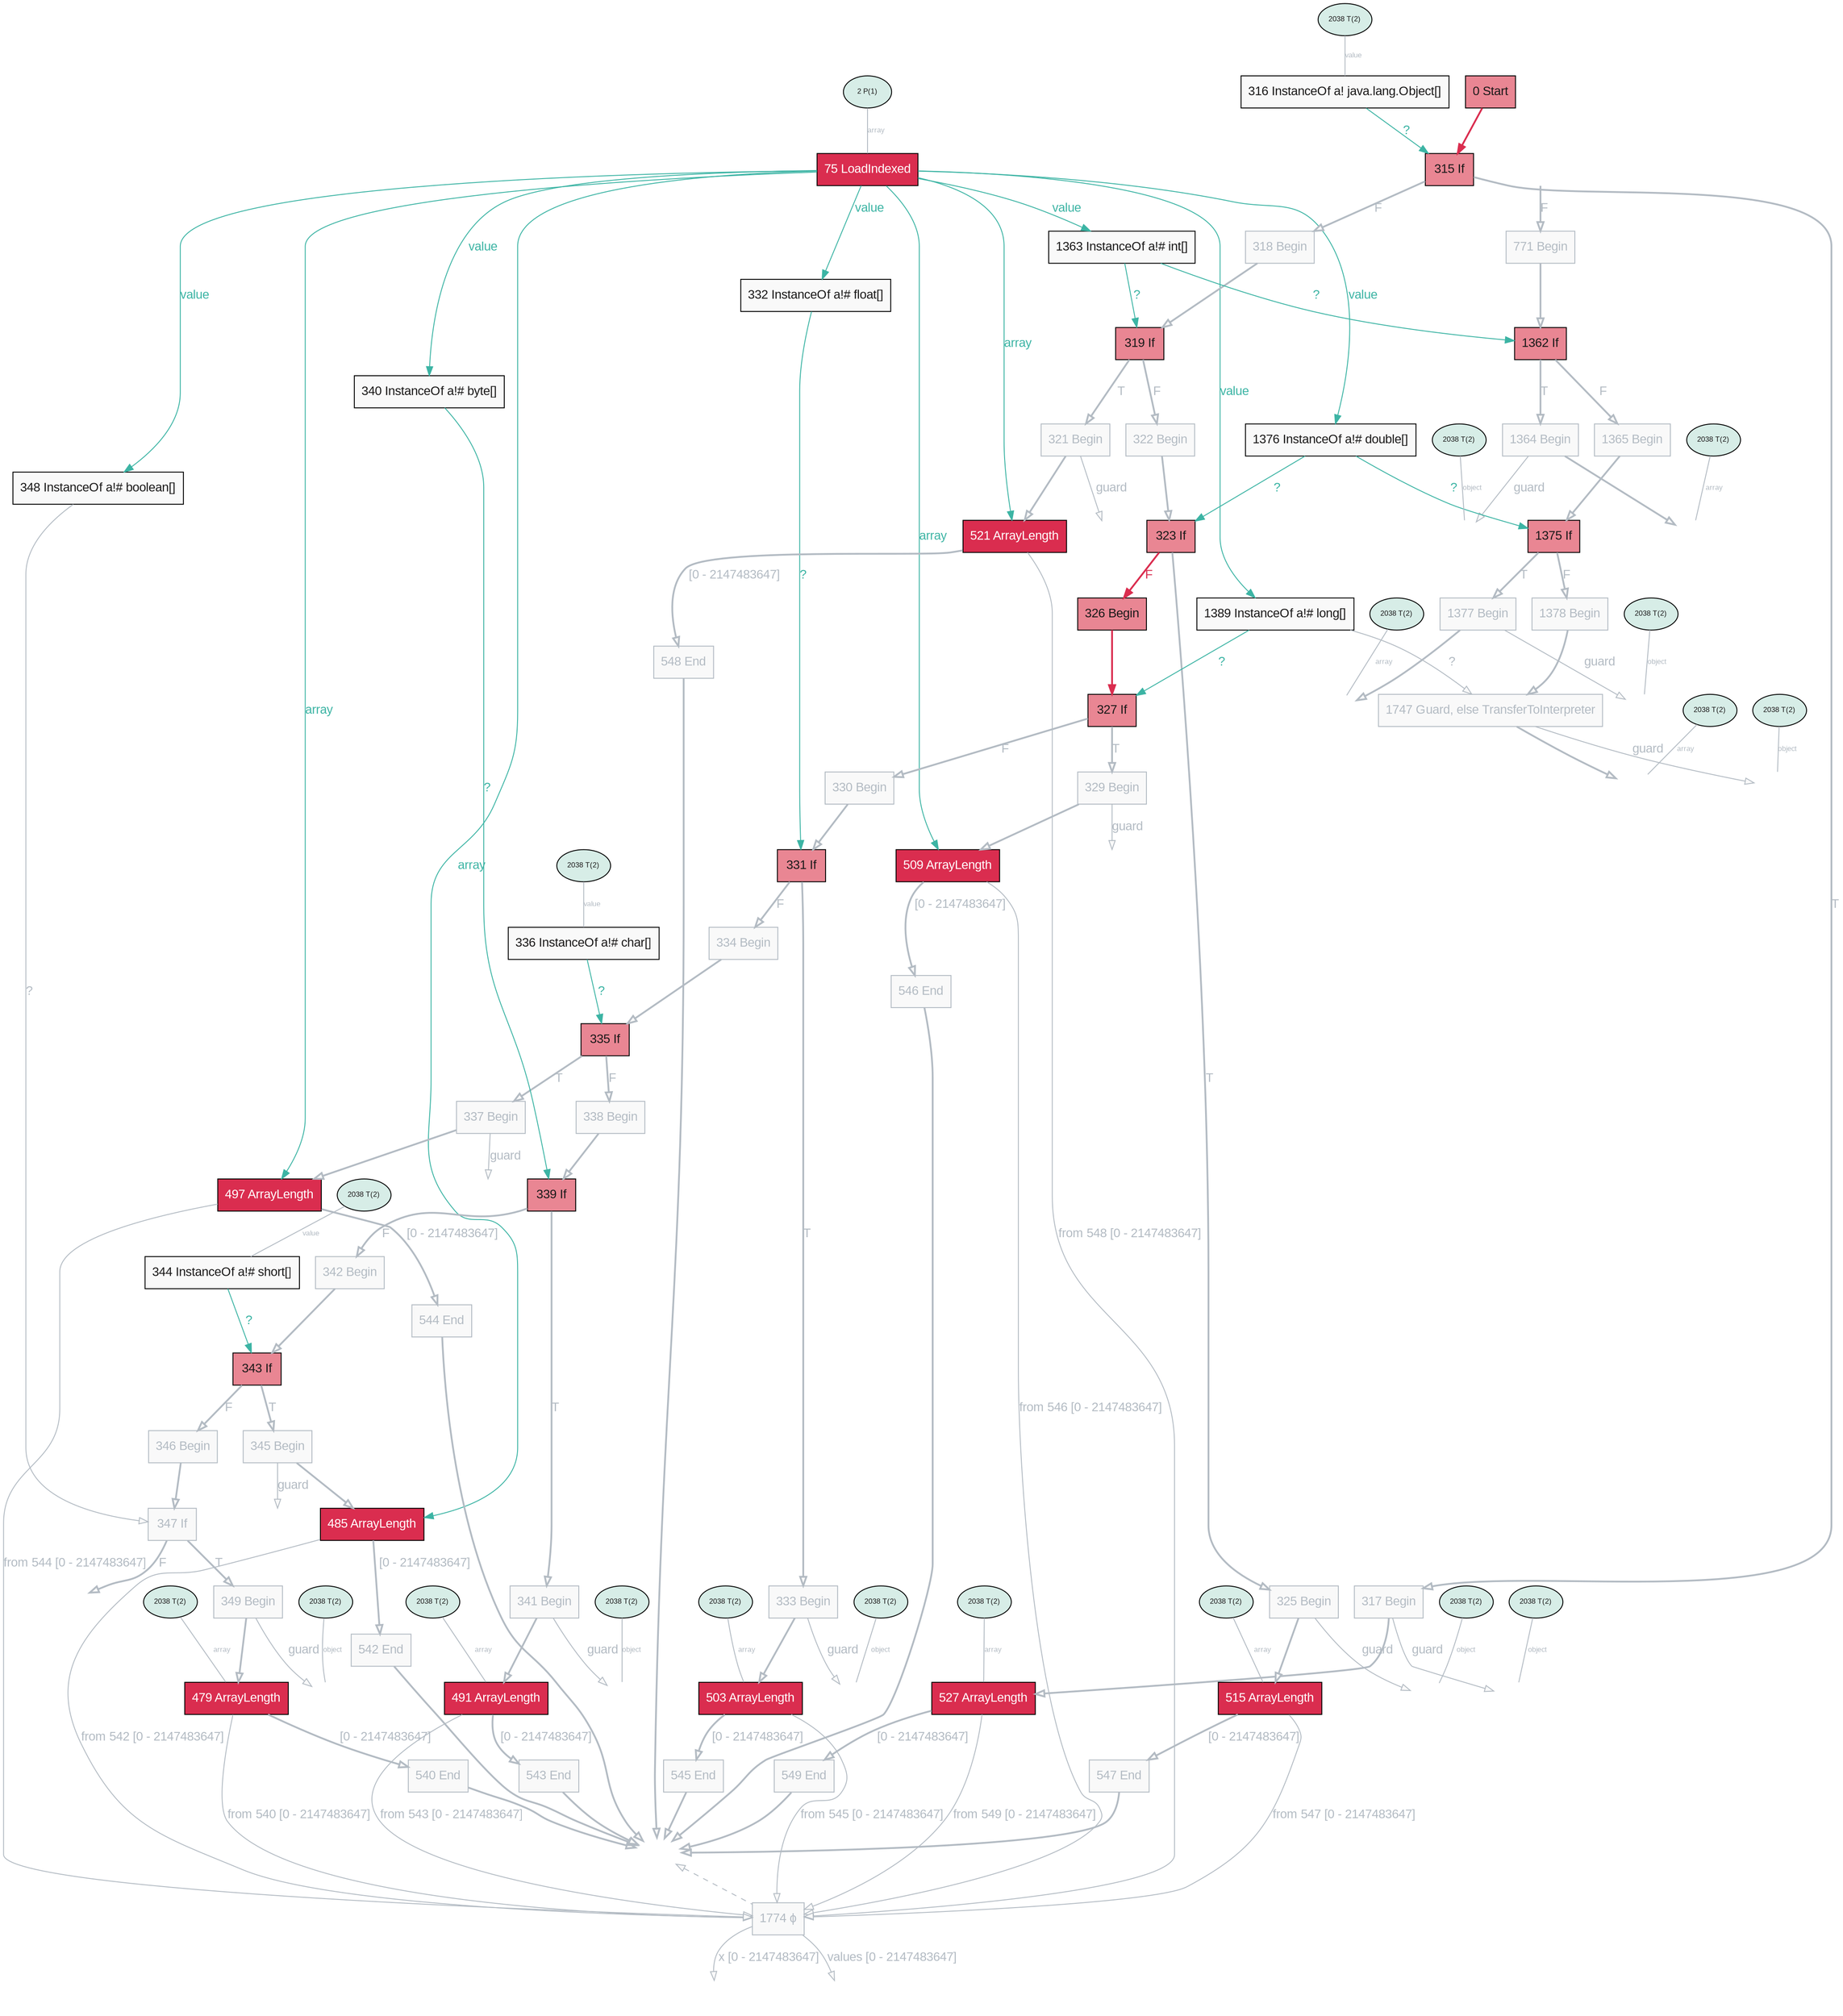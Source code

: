 digraph G {
  graph [bgcolor="white"];
  node0 [label="0 Start",shape="rectangle",fontname="Arial",style="filled",color="black",fillcolor="#e98693",fontcolor="#1a1919"];
  node75 [label="75 LoadIndexed",shape="rectangle",fontname="Arial",style="filled",color="black",fillcolor="#da2d4f",fontcolor="#ffffff"];
  node315 [label="315 If",shape="rectangle",fontname="Arial",style="filled",color="black",fillcolor="#e98693",fontcolor="#1a1919"];
  node316 [label="316 InstanceOf a! java.lang.Object[]",shape="rectangle",fontname="Arial",style="filled",color="black",fillcolor="#f9f9f9",fontcolor="#1a1919"];
  node317 [label="317 Begin",shape="rectangle",fontname="Arial",style="filled",color="#b3bbc3",fillcolor="#f9f9f9",fontcolor="#b3bbc3"];
  node318 [label="318 Begin",shape="rectangle",fontname="Arial",style="filled",color="#b3bbc3",fillcolor="#f9f9f9",fontcolor="#b3bbc3"];
  node319 [label="319 If",shape="rectangle",fontname="Arial",style="filled",color="black",fillcolor="#e98693",fontcolor="#1a1919"];
  node321 [label="321 Begin",shape="rectangle",fontname="Arial",style="filled",color="#b3bbc3",fillcolor="#f9f9f9",fontcolor="#b3bbc3"];
  node322 [label="322 Begin",shape="rectangle",fontname="Arial",style="filled",color="#b3bbc3",fillcolor="#f9f9f9",fontcolor="#b3bbc3"];
  node323 [label="323 If",shape="rectangle",fontname="Arial",style="filled",color="black",fillcolor="#e98693",fontcolor="#1a1919"];
  node325 [label="325 Begin",shape="rectangle",fontname="Arial",style="filled",color="#b3bbc3",fillcolor="#f9f9f9",fontcolor="#b3bbc3"];
  node326 [label="326 Begin",shape="rectangle",fontname="Arial",style="filled",color="black",fillcolor="#e98693",fontcolor="#1a1919"];
  node327 [label="327 If",shape="rectangle",fontname="Arial",style="filled",color="black",fillcolor="#e98693",fontcolor="#1a1919"];
  node329 [label="329 Begin",shape="rectangle",fontname="Arial",style="filled",color="#b3bbc3",fillcolor="#f9f9f9",fontcolor="#b3bbc3"];
  node330 [label="330 Begin",shape="rectangle",fontname="Arial",style="filled",color="#b3bbc3",fillcolor="#f9f9f9",fontcolor="#b3bbc3"];
  node331 [label="331 If",shape="rectangle",fontname="Arial",style="filled",color="black",fillcolor="#e98693",fontcolor="#1a1919"];
  node332 [label="332 InstanceOf a!# float[]",shape="rectangle",fontname="Arial",style="filled",color="black",fillcolor="#f9f9f9",fontcolor="#1a1919"];
  node333 [label="333 Begin",shape="rectangle",fontname="Arial",style="filled",color="#b3bbc3",fillcolor="#f9f9f9",fontcolor="#b3bbc3"];
  node334 [label="334 Begin",shape="rectangle",fontname="Arial",style="filled",color="#b3bbc3",fillcolor="#f9f9f9",fontcolor="#b3bbc3"];
  node335 [label="335 If",shape="rectangle",fontname="Arial",style="filled",color="black",fillcolor="#e98693",fontcolor="#1a1919"];
  node336 [label="336 InstanceOf a!# char[]",shape="rectangle",fontname="Arial",style="filled",color="black",fillcolor="#f9f9f9",fontcolor="#1a1919"];
  node337 [label="337 Begin",shape="rectangle",fontname="Arial",style="filled",color="#b3bbc3",fillcolor="#f9f9f9",fontcolor="#b3bbc3"];
  node338 [label="338 Begin",shape="rectangle",fontname="Arial",style="filled",color="#b3bbc3",fillcolor="#f9f9f9",fontcolor="#b3bbc3"];
  node339 [label="339 If",shape="rectangle",fontname="Arial",style="filled",color="black",fillcolor="#e98693",fontcolor="#1a1919"];
  node340 [label="340 InstanceOf a!# byte[]",shape="rectangle",fontname="Arial",style="filled",color="black",fillcolor="#f9f9f9",fontcolor="#1a1919"];
  node341 [label="341 Begin",shape="rectangle",fontname="Arial",style="filled",color="#b3bbc3",fillcolor="#f9f9f9",fontcolor="#b3bbc3"];
  node342 [label="342 Begin",shape="rectangle",fontname="Arial",style="filled",color="#b3bbc3",fillcolor="#f9f9f9",fontcolor="#b3bbc3"];
  node343 [label="343 If",shape="rectangle",fontname="Arial",style="filled",color="black",fillcolor="#e98693",fontcolor="#1a1919"];
  node344 [label="344 InstanceOf a!# short[]",shape="rectangle",fontname="Arial",style="filled",color="black",fillcolor="#f9f9f9",fontcolor="#1a1919"];
  node345 [label="345 Begin",shape="rectangle",fontname="Arial",style="filled",color="#b3bbc3",fillcolor="#f9f9f9",fontcolor="#b3bbc3"];
  node346 [label="346 Begin",shape="rectangle",fontname="Arial",style="filled",color="#b3bbc3",fillcolor="#f9f9f9",fontcolor="#b3bbc3"];
  node347 [label="347 If",shape="rectangle",fontname="Arial",style="filled",color="#b3bbc3",fillcolor="#f9f9f9",fontcolor="#b3bbc3"];
  node348 [label="348 InstanceOf a!# boolean[]",shape="rectangle",fontname="Arial",style="filled",color="black",fillcolor="#f9f9f9",fontcolor="#1a1919"];
  node349 [label="349 Begin",shape="rectangle",fontname="Arial",style="filled",color="#b3bbc3",fillcolor="#f9f9f9",fontcolor="#b3bbc3"];
  node350 [style="invis",label=""];
  node479 [label="479 ArrayLength",shape="rectangle",fontname="Arial",style="filled",color="black",fillcolor="#da2d4f",fontcolor="#ffffff"];
  node480 [style="invis",label=""];
  node485 [label="485 ArrayLength",shape="rectangle",fontname="Arial",style="filled",color="black",fillcolor="#da2d4f",fontcolor="#ffffff"];
  node486 [style="invis",label=""];
  node491 [label="491 ArrayLength",shape="rectangle",fontname="Arial",style="filled",color="black",fillcolor="#da2d4f",fontcolor="#ffffff"];
  node492 [style="invis",label=""];
  node497 [label="497 ArrayLength",shape="rectangle",fontname="Arial",style="filled",color="black",fillcolor="#da2d4f",fontcolor="#ffffff"];
  node498 [style="invis",label=""];
  node503 [label="503 ArrayLength",shape="rectangle",fontname="Arial",style="filled",color="black",fillcolor="#da2d4f",fontcolor="#ffffff"];
  node504 [style="invis",label=""];
  node509 [label="509 ArrayLength",shape="rectangle",fontname="Arial",style="filled",color="black",fillcolor="#da2d4f",fontcolor="#ffffff"];
  node510 [style="invis",label=""];
  node515 [label="515 ArrayLength",shape="rectangle",fontname="Arial",style="filled",color="black",fillcolor="#da2d4f",fontcolor="#ffffff"];
  node516 [style="invis",label=""];
  node521 [label="521 ArrayLength",shape="rectangle",fontname="Arial",style="filled",color="black",fillcolor="#da2d4f",fontcolor="#ffffff"];
  node522 [style="invis",label=""];
  node527 [label="527 ArrayLength",shape="rectangle",fontname="Arial",style="filled",color="black",fillcolor="#da2d4f",fontcolor="#ffffff"];
  node528 [style="invis",label=""];
  node539 [style="invis",label=""];
  node540 [label="540 End",shape="rectangle",fontname="Arial",style="filled",color="#b3bbc3",fillcolor="#f9f9f9",fontcolor="#b3bbc3"];
  node542 [label="542 End",shape="rectangle",fontname="Arial",style="filled",color="#b3bbc3",fillcolor="#f9f9f9",fontcolor="#b3bbc3"];
  node543 [label="543 End",shape="rectangle",fontname="Arial",style="filled",color="#b3bbc3",fillcolor="#f9f9f9",fontcolor="#b3bbc3"];
  node544 [label="544 End",shape="rectangle",fontname="Arial",style="filled",color="#b3bbc3",fillcolor="#f9f9f9",fontcolor="#b3bbc3"];
  node545 [label="545 End",shape="rectangle",fontname="Arial",style="filled",color="#b3bbc3",fillcolor="#f9f9f9",fontcolor="#b3bbc3"];
  node546 [label="546 End",shape="rectangle",fontname="Arial",style="filled",color="#b3bbc3",fillcolor="#f9f9f9",fontcolor="#b3bbc3"];
  node547 [label="547 End",shape="rectangle",fontname="Arial",style="filled",color="#b3bbc3",fillcolor="#f9f9f9",fontcolor="#b3bbc3"];
  node548 [label="548 End",shape="rectangle",fontname="Arial",style="filled",color="#b3bbc3",fillcolor="#f9f9f9",fontcolor="#b3bbc3"];
  node549 [label="549 End",shape="rectangle",fontname="Arial",style="filled",color="#b3bbc3",fillcolor="#f9f9f9",fontcolor="#b3bbc3"];
  node581 [style="invis",label=""];
  node768 [style="invis",label=""];
  node771 [label="771 Begin",shape="rectangle",fontname="Arial",style="filled",color="#b3bbc3",fillcolor="#f9f9f9",fontcolor="#b3bbc3"];
  node1362 [label="1362 If",shape="rectangle",fontname="Arial",style="filled",color="black",fillcolor="#e98693",fontcolor="#1a1919"];
  node1363 [label="1363 InstanceOf a!# int[]",shape="rectangle",fontname="Arial",style="filled",color="black",fillcolor="#f9f9f9",fontcolor="#1a1919"];
  node1364 [label="1364 Begin",shape="rectangle",fontname="Arial",style="filled",color="#b3bbc3",fillcolor="#f9f9f9",fontcolor="#b3bbc3"];
  node1365 [label="1365 Begin",shape="rectangle",fontname="Arial",style="filled",color="#b3bbc3",fillcolor="#f9f9f9",fontcolor="#b3bbc3"];
  node1370 [style="invis",label=""];
  node1371 [style="invis",label=""];
  node1375 [label="1375 If",shape="rectangle",fontname="Arial",style="filled",color="black",fillcolor="#e98693",fontcolor="#1a1919"];
  node1376 [label="1376 InstanceOf a!# double[]",shape="rectangle",fontname="Arial",style="filled",color="black",fillcolor="#f9f9f9",fontcolor="#1a1919"];
  node1377 [label="1377 Begin",shape="rectangle",fontname="Arial",style="filled",color="#b3bbc3",fillcolor="#f9f9f9",fontcolor="#b3bbc3"];
  node1378 [label="1378 Begin",shape="rectangle",fontname="Arial",style="filled",color="#b3bbc3",fillcolor="#f9f9f9",fontcolor="#b3bbc3"];
  node1383 [style="invis",label=""];
  node1384 [style="invis",label=""];
  node1389 [label="1389 InstanceOf a!# long[]",shape="rectangle",fontname="Arial",style="filled",color="black",fillcolor="#f9f9f9",fontcolor="#1a1919"];
  node1396 [style="invis",label=""];
  node1747 [label="1747 Guard, else TransferToInterpreter",shape="rectangle",fontname="Arial",style="filled",color="#b3bbc3",fillcolor="#f9f9f9",fontcolor="#b3bbc3"];
  node1757 [style="invis",label=""];
  node1774 [label="1774 ϕ",shape="rectangle",fontname="Arial",style="filled",color="#b3bbc3",fillcolor="#f9f9f9",fontcolor="#b3bbc3"];
  node1776 [style="invis",label=""];
  inline2x3 [label="",style="invis"];
  node316 -> node315 [label="?",fontname="arial",color="#3cb4a4",fontcolor="#3cb4a4"];
  node315 -> node317 [label="T",fontname="arial",color="#b3bbc3",fontcolor="#b3bbc3",penwidth="2",fillcolor="#f9f9f9"];
  node315 -> node318 [label="F",fontname="arial",color="#b3bbc3",fontcolor="#b3bbc3",penwidth="2",fillcolor="#f9f9f9"];
  node317 -> node527 [fontname="arial",color="#b3bbc3",fontcolor="#b3bbc3",penwidth="2",fillcolor="#f9f9f9"];
  node318 -> node319 [fontname="arial",color="#b3bbc3",fontcolor="#b3bbc3",penwidth="2",fillcolor="#f9f9f9"];
  node1363 -> node319 [label="?",fontname="arial",color="#3cb4a4",fontcolor="#3cb4a4"];
  node319 -> node321 [label="T",fontname="arial",color="#b3bbc3",fontcolor="#b3bbc3",penwidth="2",fillcolor="#f9f9f9"];
  node319 -> node322 [label="F",fontname="arial",color="#b3bbc3",fontcolor="#b3bbc3",penwidth="2",fillcolor="#f9f9f9"];
  node321 -> node521 [fontname="arial",color="#b3bbc3",fontcolor="#b3bbc3",penwidth="2",fillcolor="#f9f9f9"];
  node322 -> node323 [fontname="arial",color="#b3bbc3",fontcolor="#b3bbc3",penwidth="2",fillcolor="#f9f9f9"];
  node1376 -> node323 [label="?",fontname="arial",color="#3cb4a4",fontcolor="#3cb4a4"];
  node323 -> node325 [label="T",fontname="arial",color="#b3bbc3",fontcolor="#b3bbc3",penwidth="2",fillcolor="#f9f9f9"];
  node323 -> node326 [label="F",fontname="arial",color="#da2d4f",fontcolor="#da2d4f",penwidth="2"];
  node325 -> node515 [fontname="arial",color="#b3bbc3",fontcolor="#b3bbc3",penwidth="2",fillcolor="#f9f9f9"];
  node326 -> node327 [fontname="arial",color="#da2d4f",fontcolor="#da2d4f",penwidth="2"];
  node1389 -> node327 [label="?",fontname="arial",color="#3cb4a4",fontcolor="#3cb4a4"];
  node327 -> node329 [label="T",fontname="arial",color="#b3bbc3",fontcolor="#b3bbc3",penwidth="2",fillcolor="#f9f9f9"];
  node327 -> node330 [label="F",fontname="arial",color="#b3bbc3",fontcolor="#b3bbc3",penwidth="2",fillcolor="#f9f9f9"];
  node329 -> node509 [fontname="arial",color="#b3bbc3",fontcolor="#b3bbc3",penwidth="2",fillcolor="#f9f9f9"];
  node330 -> node331 [fontname="arial",color="#b3bbc3",fontcolor="#b3bbc3",penwidth="2",fillcolor="#f9f9f9"];
  node332 -> node331 [label="?",fontname="arial",color="#3cb4a4",fontcolor="#3cb4a4"];
  node331 -> node333 [label="T",fontname="arial",color="#b3bbc3",fontcolor="#b3bbc3",penwidth="2",fillcolor="#f9f9f9"];
  node331 -> node334 [label="F",fontname="arial",color="#b3bbc3",fontcolor="#b3bbc3",penwidth="2",fillcolor="#f9f9f9"];
  node75 -> node332 [label="value",fontname="arial",color="#3cb4a4",fontcolor="#3cb4a4"];
  node333 -> node503 [fontname="arial",color="#b3bbc3",fontcolor="#b3bbc3",penwidth="2",fillcolor="#f9f9f9"];
  node334 -> node335 [fontname="arial",color="#b3bbc3",fontcolor="#b3bbc3",penwidth="2",fillcolor="#f9f9f9"];
  node336 -> node335 [label="?",fontname="arial",color="#3cb4a4",fontcolor="#3cb4a4"];
  node335 -> node337 [label="T",fontname="arial",color="#b3bbc3",fontcolor="#b3bbc3",penwidth="2",fillcolor="#f9f9f9"];
  node335 -> node338 [label="F",fontname="arial",color="#b3bbc3",fontcolor="#b3bbc3",penwidth="2",fillcolor="#f9f9f9"];
  node337 -> node497 [fontname="arial",color="#b3bbc3",fontcolor="#b3bbc3",penwidth="2",fillcolor="#f9f9f9"];
  node338 -> node339 [fontname="arial",color="#b3bbc3",fontcolor="#b3bbc3",penwidth="2",fillcolor="#f9f9f9"];
  node340 -> node339 [label="?",fontname="arial",color="#3cb4a4",fontcolor="#3cb4a4"];
  node339 -> node341 [label="T",fontname="arial",color="#b3bbc3",fontcolor="#b3bbc3",penwidth="2",fillcolor="#f9f9f9"];
  node339 -> node342 [label="F",fontname="arial",color="#b3bbc3",fontcolor="#b3bbc3",penwidth="2",fillcolor="#f9f9f9"];
  node75 -> node340 [label="value",fontname="arial",color="#3cb4a4",fontcolor="#3cb4a4"];
  node341 -> node491 [fontname="arial",color="#b3bbc3",fontcolor="#b3bbc3",penwidth="2",fillcolor="#f9f9f9"];
  node342 -> node343 [fontname="arial",color="#b3bbc3",fontcolor="#b3bbc3",penwidth="2",fillcolor="#f9f9f9"];
  node344 -> node343 [label="?",fontname="arial",color="#3cb4a4",fontcolor="#3cb4a4"];
  node343 -> node345 [label="T",fontname="arial",color="#b3bbc3",fontcolor="#b3bbc3",penwidth="2",fillcolor="#f9f9f9"];
  node343 -> node346 [label="F",fontname="arial",color="#b3bbc3",fontcolor="#b3bbc3",penwidth="2",fillcolor="#f9f9f9"];
  node345 -> node485 [fontname="arial",color="#b3bbc3",fontcolor="#b3bbc3",penwidth="2",fillcolor="#f9f9f9"];
  node346 -> node347 [fontname="arial",color="#b3bbc3",fontcolor="#b3bbc3",penwidth="2",fillcolor="#f9f9f9"];
  node348 -> node347 [label="?",fontname="arial",color="#b3bbc3",fontcolor="#b3bbc3",fillcolor="#f9f9f9"];
  node347 -> node349 [label="T",fontname="arial",color="#b3bbc3",fontcolor="#b3bbc3",penwidth="2",fillcolor="#f9f9f9"];
  node347 -> node350 [label="F",fontname="arial",color="#b3bbc3",fontcolor="#b3bbc3",penwidth="2",fillcolor="#f9f9f9"];
  node75 -> node348 [label="value",fontname="arial",color="#3cb4a4",fontcolor="#3cb4a4"];
  node349 -> node479 [fontname="arial",color="#b3bbc3",fontcolor="#b3bbc3",penwidth="2",fillcolor="#f9f9f9"];
  node479 -> node540 [label=" [0 - 2147483647]",fontname="arial",color="#b3bbc3",fontcolor="#b3bbc3",penwidth="2",fillcolor="#f9f9f9"];
  node349 -> node480 [label="guard",fontname="arial",color="#b3bbc3",fontcolor="#b3bbc3",fillcolor="#f9f9f9"];
  node485 -> node542 [label=" [0 - 2147483647]",fontname="arial",color="#b3bbc3",fontcolor="#b3bbc3",penwidth="2",fillcolor="#f9f9f9"];
  node345 -> node486 [label="guard",fontname="arial",color="#b3bbc3",fontcolor="#b3bbc3",fillcolor="#f9f9f9"];
  node491 -> node543 [label=" [0 - 2147483647]",fontname="arial",color="#b3bbc3",fontcolor="#b3bbc3",penwidth="2",fillcolor="#f9f9f9"];
  node341 -> node492 [label="guard",fontname="arial",color="#b3bbc3",fontcolor="#b3bbc3",fillcolor="#f9f9f9"];
  node497 -> node544 [label=" [0 - 2147483647]",fontname="arial",color="#b3bbc3",fontcolor="#b3bbc3",penwidth="2",fillcolor="#f9f9f9"];
  node337 -> node498 [label="guard",fontname="arial",color="#b3bbc3",fontcolor="#b3bbc3",fillcolor="#f9f9f9"];
  node503 -> node545 [label=" [0 - 2147483647]",fontname="arial",color="#b3bbc3",fontcolor="#b3bbc3",penwidth="2",fillcolor="#f9f9f9"];
  node333 -> node504 [label="guard",fontname="arial",color="#b3bbc3",fontcolor="#b3bbc3",fillcolor="#f9f9f9"];
  node509 -> node546 [label=" [0 - 2147483647]",fontname="arial",color="#b3bbc3",fontcolor="#b3bbc3",penwidth="2",fillcolor="#f9f9f9"];
  node329 -> node510 [label="guard",fontname="arial",color="#b3bbc3",fontcolor="#b3bbc3",fillcolor="#f9f9f9"];
  node515 -> node547 [label=" [0 - 2147483647]",fontname="arial",color="#b3bbc3",fontcolor="#b3bbc3",penwidth="2",fillcolor="#f9f9f9"];
  node325 -> node516 [label="guard",fontname="arial",color="#b3bbc3",fontcolor="#b3bbc3",fillcolor="#f9f9f9"];
  node521 -> node548 [label=" [0 - 2147483647]",fontname="arial",color="#b3bbc3",fontcolor="#b3bbc3",penwidth="2",fillcolor="#f9f9f9"];
  node321 -> node522 [label="guard",fontname="arial",color="#b3bbc3",fontcolor="#b3bbc3",fillcolor="#f9f9f9"];
  node527 -> node549 [label=" [0 - 2147483647]",fontname="arial",color="#b3bbc3",fontcolor="#b3bbc3",penwidth="2",fillcolor="#f9f9f9"];
  node317 -> node528 [label="guard",fontname="arial",color="#b3bbc3",fontcolor="#b3bbc3",fillcolor="#f9f9f9"];
  node540 -> node539 [fontname="arial",color="#b3bbc3",fontcolor="#b3bbc3",penwidth="2",fillcolor="#f9f9f9"];
  node542 -> node539 [fontname="arial",color="#b3bbc3",fontcolor="#b3bbc3",penwidth="2",fillcolor="#f9f9f9"];
  node543 -> node539 [fontname="arial",color="#b3bbc3",fontcolor="#b3bbc3",penwidth="2",fillcolor="#f9f9f9"];
  node544 -> node539 [fontname="arial",color="#b3bbc3",fontcolor="#b3bbc3",penwidth="2",fillcolor="#f9f9f9"];
  node545 -> node539 [fontname="arial",color="#b3bbc3",fontcolor="#b3bbc3",penwidth="2",fillcolor="#f9f9f9"];
  node546 -> node539 [fontname="arial",color="#b3bbc3",fontcolor="#b3bbc3",penwidth="2",fillcolor="#f9f9f9"];
  node547 -> node539 [fontname="arial",color="#b3bbc3",fontcolor="#b3bbc3",penwidth="2",fillcolor="#f9f9f9"];
  node548 -> node539 [fontname="arial",color="#b3bbc3",fontcolor="#b3bbc3",penwidth="2",fillcolor="#f9f9f9"];
  node549 -> node539 [fontname="arial",color="#b3bbc3",fontcolor="#b3bbc3",penwidth="2",fillcolor="#f9f9f9"];
  node1774 -> node581 [label="x [0 - 2147483647]",fontname="arial",color="#b3bbc3",fontcolor="#b3bbc3",fillcolor="#f9f9f9"];
  node768 -> node771 [label="F",fontname="arial",color="#b3bbc3",fontcolor="#b3bbc3",penwidth="2",fillcolor="#f9f9f9"];
  node771 -> node1362 [fontname="arial",color="#b3bbc3",fontcolor="#b3bbc3",penwidth="2",fillcolor="#f9f9f9"];
  node1363 -> node1362 [label="?",fontname="arial",color="#3cb4a4",fontcolor="#3cb4a4"];
  node1362 -> node1364 [label="T",fontname="arial",color="#b3bbc3",fontcolor="#b3bbc3",penwidth="2",fillcolor="#f9f9f9"];
  node1362 -> node1365 [label="F",fontname="arial",color="#b3bbc3",fontcolor="#b3bbc3",penwidth="2",fillcolor="#f9f9f9"];
  node75 -> node1363 [label="value",fontname="arial",color="#3cb4a4",fontcolor="#3cb4a4"];
  node1364 -> node1370 [fontname="arial",color="#b3bbc3",fontcolor="#b3bbc3",penwidth="2",fillcolor="#f9f9f9"];
  node1365 -> node1375 [fontname="arial",color="#b3bbc3",fontcolor="#b3bbc3",penwidth="2",fillcolor="#f9f9f9"];
  node1364 -> node1371 [label="guard",fontname="arial",color="#b3bbc3",fontcolor="#b3bbc3",fillcolor="#f9f9f9"];
  node1376 -> node1375 [label="?",fontname="arial",color="#3cb4a4",fontcolor="#3cb4a4"];
  node1375 -> node1377 [label="T",fontname="arial",color="#b3bbc3",fontcolor="#b3bbc3",penwidth="2",fillcolor="#f9f9f9"];
  node1375 -> node1378 [label="F",fontname="arial",color="#b3bbc3",fontcolor="#b3bbc3",penwidth="2",fillcolor="#f9f9f9"];
  node75 -> node1376 [label="value",fontname="arial",color="#3cb4a4",fontcolor="#3cb4a4"];
  node1377 -> node1383 [fontname="arial",color="#b3bbc3",fontcolor="#b3bbc3",penwidth="2",fillcolor="#f9f9f9"];
  node1378 -> node1747 [fontname="arial",color="#b3bbc3",fontcolor="#b3bbc3",penwidth="2",fillcolor="#f9f9f9"];
  node1377 -> node1384 [label="guard",fontname="arial",color="#b3bbc3",fontcolor="#b3bbc3",fillcolor="#f9f9f9"];
  node75 -> node1389 [label="value",fontname="arial",color="#3cb4a4",fontcolor="#3cb4a4"];
  node1389 -> node1747 [label="?",fontname="arial",color="#b3bbc3",fontcolor="#b3bbc3",fillcolor="#f9f9f9"];
  node1747 -> node1396 [fontname="arial",color="#b3bbc3",fontcolor="#b3bbc3",penwidth="2",fillcolor="#f9f9f9"];
  node1747 -> node1757 [label="guard",fontname="arial",color="#b3bbc3",fontcolor="#b3bbc3",fillcolor="#f9f9f9"];
  node539 -> node1774 [fontname="arial",color="#b3bbc3",fontcolor="#b3bbc3",style="dashed",dir="back",fillcolor="#f9f9f9"];
  node479 -> node1774 [label="from 540 [0 - 2147483647]",fontname="arial",color="#b3bbc3",fontcolor="#b3bbc3",fillcolor="#f9f9f9"];
  node485 -> node1774 [label="from 542 [0 - 2147483647]",fontname="arial",color="#b3bbc3",fontcolor="#b3bbc3",fillcolor="#f9f9f9"];
  node491 -> node1774 [label="from 543 [0 - 2147483647]",fontname="arial",color="#b3bbc3",fontcolor="#b3bbc3",fillcolor="#f9f9f9"];
  node497 -> node1774 [label="from 544 [0 - 2147483647]",fontname="arial",color="#b3bbc3",fontcolor="#b3bbc3",fillcolor="#f9f9f9"];
  node503 -> node1774 [label="from 545 [0 - 2147483647]",fontname="arial",color="#b3bbc3",fontcolor="#b3bbc3",fillcolor="#f9f9f9"];
  node509 -> node1774 [label="from 546 [0 - 2147483647]",fontname="arial",color="#b3bbc3",fontcolor="#b3bbc3",fillcolor="#f9f9f9"];
  node515 -> node1774 [label="from 547 [0 - 2147483647]",fontname="arial",color="#b3bbc3",fontcolor="#b3bbc3",fillcolor="#f9f9f9"];
  node521 -> node1774 [label="from 548 [0 - 2147483647]",fontname="arial",color="#b3bbc3",fontcolor="#b3bbc3",fillcolor="#f9f9f9"];
  node527 -> node1774 [label="from 549 [0 - 2147483647]",fontname="arial",color="#b3bbc3",fontcolor="#b3bbc3",fillcolor="#f9f9f9"];
  node1774 -> node1776 [label="values [0 - 2147483647]",fontname="arial",color="#b3bbc3",fontcolor="#b3bbc3",fillcolor="#f9f9f9"];
  inline2038x316 [label="2038 T(2)",shape="oval",fontname="Arial",style="filled",color="black",fillcolor="#d7ede7",fontcolor="#1a1919",fontsize="8"];
  inline2038x316 -> node316 [label="value",fontname="arial",color="#b3bbc3",fontcolor="#b3bbc3",fillcolor="#f9f9f9",arrowhead="none",fontsize="8"];
  inline2038x336 [label="2038 T(2)",shape="oval",fontname="Arial",style="filled",color="black",fillcolor="#d7ede7",fontcolor="#1a1919",fontsize="8"];
  inline2038x336 -> node336 [label="value",fontname="arial",color="#b3bbc3",fontcolor="#b3bbc3",fillcolor="#f9f9f9",arrowhead="none",fontsize="8"];
  inline2038x344 [label="2038 T(2)",shape="oval",fontname="Arial",style="filled",color="black",fillcolor="#d7ede7",fontcolor="#1a1919",fontsize="8"];
  inline2038x344 -> node344 [label="value",fontname="arial",color="#b3bbc3",fontcolor="#b3bbc3",fillcolor="#f9f9f9",arrowhead="none",fontsize="8"];
  inline2038x480 [label="2038 T(2)",shape="oval",fontname="Arial",style="filled",color="black",fillcolor="#d7ede7",fontcolor="#1a1919",fontsize="8"];
  inline2038x480 -> node480 [label="object",fontname="arial",color="#b3bbc3",fontcolor="#b3bbc3",fillcolor="#f9f9f9",arrowhead="none",fontsize="8"];
  inline2038x492 [label="2038 T(2)",shape="oval",fontname="Arial",style="filled",color="black",fillcolor="#d7ede7",fontcolor="#1a1919",fontsize="8"];
  inline2038x492 -> node492 [label="object",fontname="arial",color="#b3bbc3",fontcolor="#b3bbc3",fillcolor="#f9f9f9",arrowhead="none",fontsize="8"];
  inline2038x504 [label="2038 T(2)",shape="oval",fontname="Arial",style="filled",color="black",fillcolor="#d7ede7",fontcolor="#1a1919",fontsize="8"];
  inline2038x504 -> node504 [label="object",fontname="arial",color="#b3bbc3",fontcolor="#b3bbc3",fillcolor="#f9f9f9",arrowhead="none",fontsize="8"];
  inline2038x516 [label="2038 T(2)",shape="oval",fontname="Arial",style="filled",color="black",fillcolor="#d7ede7",fontcolor="#1a1919",fontsize="8"];
  inline2038x516 -> node516 [label="object",fontname="arial",color="#b3bbc3",fontcolor="#b3bbc3",fillcolor="#f9f9f9",arrowhead="none",fontsize="8"];
  inline2038x528 [label="2038 T(2)",shape="oval",fontname="Arial",style="filled",color="black",fillcolor="#d7ede7",fontcolor="#1a1919",fontsize="8"];
  inline2038x528 -> node528 [label="object",fontname="arial",color="#b3bbc3",fontcolor="#b3bbc3",fillcolor="#f9f9f9",arrowhead="none",fontsize="8"];
  inline2038x1371 [label="2038 T(2)",shape="oval",fontname="Arial",style="filled",color="black",fillcolor="#d7ede7",fontcolor="#1a1919",fontsize="8"];
  inline2038x1371 -> node1371 [label="object",fontname="arial",color="#b3bbc3",fontcolor="#b3bbc3",fillcolor="#f9f9f9",arrowhead="none",fontsize="8"];
  inline2038x1384 [label="2038 T(2)",shape="oval",fontname="Arial",style="filled",color="black",fillcolor="#d7ede7",fontcolor="#1a1919",fontsize="8"];
  inline2038x1384 -> node1384 [label="object",fontname="arial",color="#b3bbc3",fontcolor="#b3bbc3",fillcolor="#f9f9f9",arrowhead="none",fontsize="8"];
  inline2038x1757 [label="2038 T(2)",shape="oval",fontname="Arial",style="filled",color="black",fillcolor="#d7ede7",fontcolor="#1a1919",fontsize="8"];
  inline2038x1757 -> node1757 [label="object",fontname="arial",color="#b3bbc3",fontcolor="#b3bbc3",fillcolor="#f9f9f9",arrowhead="none",fontsize="8"];
  node0 -> node315 [fontname="arial",color="#da2d4f",fontcolor="#da2d4f",penwidth="2"];
  inline2x75 [label="2 P(1)",shape="oval",fontname="Arial",style="filled",color="black",fillcolor="#d7ede7",fontcolor="#1a1919",fontsize="8"];
  inline2x75 -> node75 [label="array",fontname="arial",color="#b3bbc3",fontcolor="#b3bbc3",fillcolor="#f9f9f9",arrowhead="none",fontsize="8"];
  inline2038x479 [label="2038 T(2)",shape="oval",fontname="Arial",style="filled",color="black",fillcolor="#d7ede7",fontcolor="#1a1919",fontsize="8"];
  inline2038x479 -> node479 [label="array",fontname="arial",color="#b3bbc3",fontcolor="#b3bbc3",fillcolor="#f9f9f9",arrowhead="none",fontsize="8"];
  node75 -> node485 [label="array",fontname="arial",color="#3cb4a4",fontcolor="#3cb4a4"];
  inline2038x491 [label="2038 T(2)",shape="oval",fontname="Arial",style="filled",color="black",fillcolor="#d7ede7",fontcolor="#1a1919",fontsize="8"];
  inline2038x491 -> node491 [label="array",fontname="arial",color="#b3bbc3",fontcolor="#b3bbc3",fillcolor="#f9f9f9",arrowhead="none",fontsize="8"];
  node75 -> node497 [label="array",fontname="arial",color="#3cb4a4",fontcolor="#3cb4a4"];
  inline2038x503 [label="2038 T(2)",shape="oval",fontname="Arial",style="filled",color="black",fillcolor="#d7ede7",fontcolor="#1a1919",fontsize="8"];
  inline2038x503 -> node503 [label="array",fontname="arial",color="#b3bbc3",fontcolor="#b3bbc3",fillcolor="#f9f9f9",arrowhead="none",fontsize="8"];
  node75 -> node509 [label="array",fontname="arial",color="#3cb4a4",fontcolor="#3cb4a4"];
  inline2038x515 [label="2038 T(2)",shape="oval",fontname="Arial",style="filled",color="black",fillcolor="#d7ede7",fontcolor="#1a1919",fontsize="8"];
  inline2038x515 -> node515 [label="array",fontname="arial",color="#b3bbc3",fontcolor="#b3bbc3",fillcolor="#f9f9f9",arrowhead="none",fontsize="8"];
  node75 -> node521 [label="array",fontname="arial",color="#3cb4a4",fontcolor="#3cb4a4"];
  inline2038x527 [label="2038 T(2)",shape="oval",fontname="Arial",style="filled",color="black",fillcolor="#d7ede7",fontcolor="#1a1919",fontsize="8"];
  inline2038x527 -> node527 [label="array",fontname="arial",color="#b3bbc3",fontcolor="#b3bbc3",fillcolor="#f9f9f9",arrowhead="none",fontsize="8"];
  inline2038x1370 [label="2038 T(2)",shape="oval",fontname="Arial",style="filled",color="black",fillcolor="#d7ede7",fontcolor="#1a1919",fontsize="8"];
  inline2038x1370 -> node1370 [label="array",fontname="arial",color="#b3bbc3",fontcolor="#b3bbc3",fillcolor="#f9f9f9",arrowhead="none",fontsize="8"];
  inline2038x1383 [label="2038 T(2)",shape="oval",fontname="Arial",style="filled",color="black",fillcolor="#d7ede7",fontcolor="#1a1919",fontsize="8"];
  inline2038x1383 -> node1383 [label="array",fontname="arial",color="#b3bbc3",fontcolor="#b3bbc3",fillcolor="#f9f9f9",arrowhead="none",fontsize="8"];
  inline2038x1396 [label="2038 T(2)",shape="oval",fontname="Arial",style="filled",color="black",fillcolor="#d7ede7",fontcolor="#1a1919",fontsize="8"];
  inline2038x1396 -> node1396 [label="array",fontname="arial",color="#b3bbc3",fontcolor="#b3bbc3",fillcolor="#f9f9f9",arrowhead="none",fontsize="8"];
}
